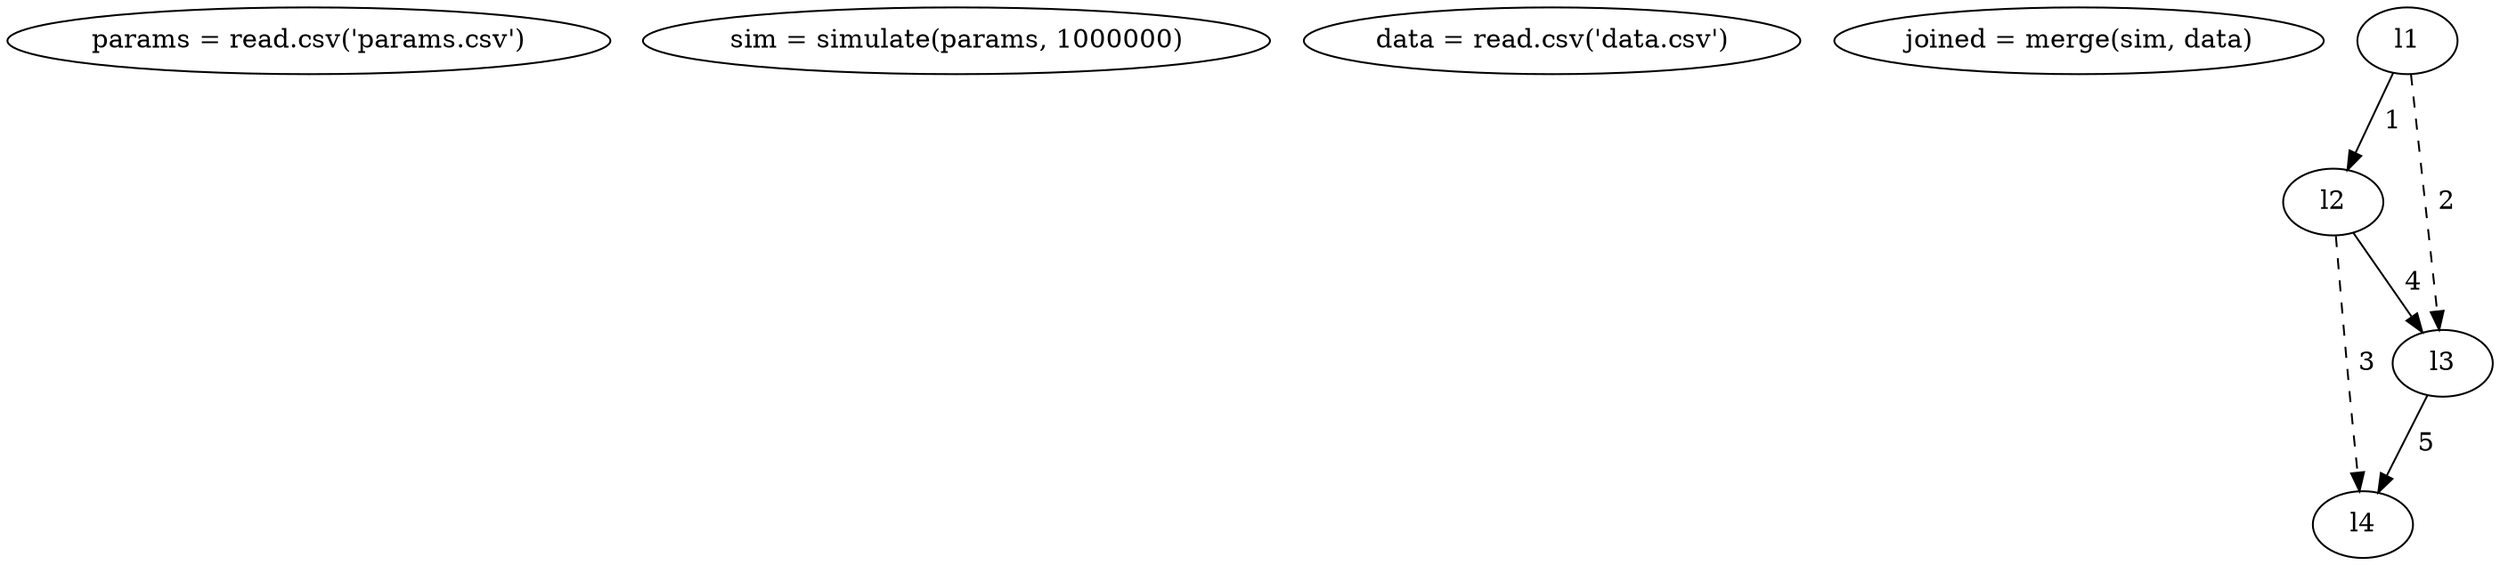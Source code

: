 digraph G {

L1[label = "params = read.csv('params.csv')"];
L2[label = "sim = simulate(params, 1000000)"];
L3[label = "data = read.csv('data.csv')"];
L4[label = "joined = merge(sim, data)"];

# TODO: Come back here
l1 -> l2 [label = " 1"];
l1 -> l3 [style = "dashed", label = " 2"];
l2 -> l4 [style = "dashed", label = " 3"];
l2 -> l3 [label = " 4"];
l3 -> l4 [label = " 5"];

}
